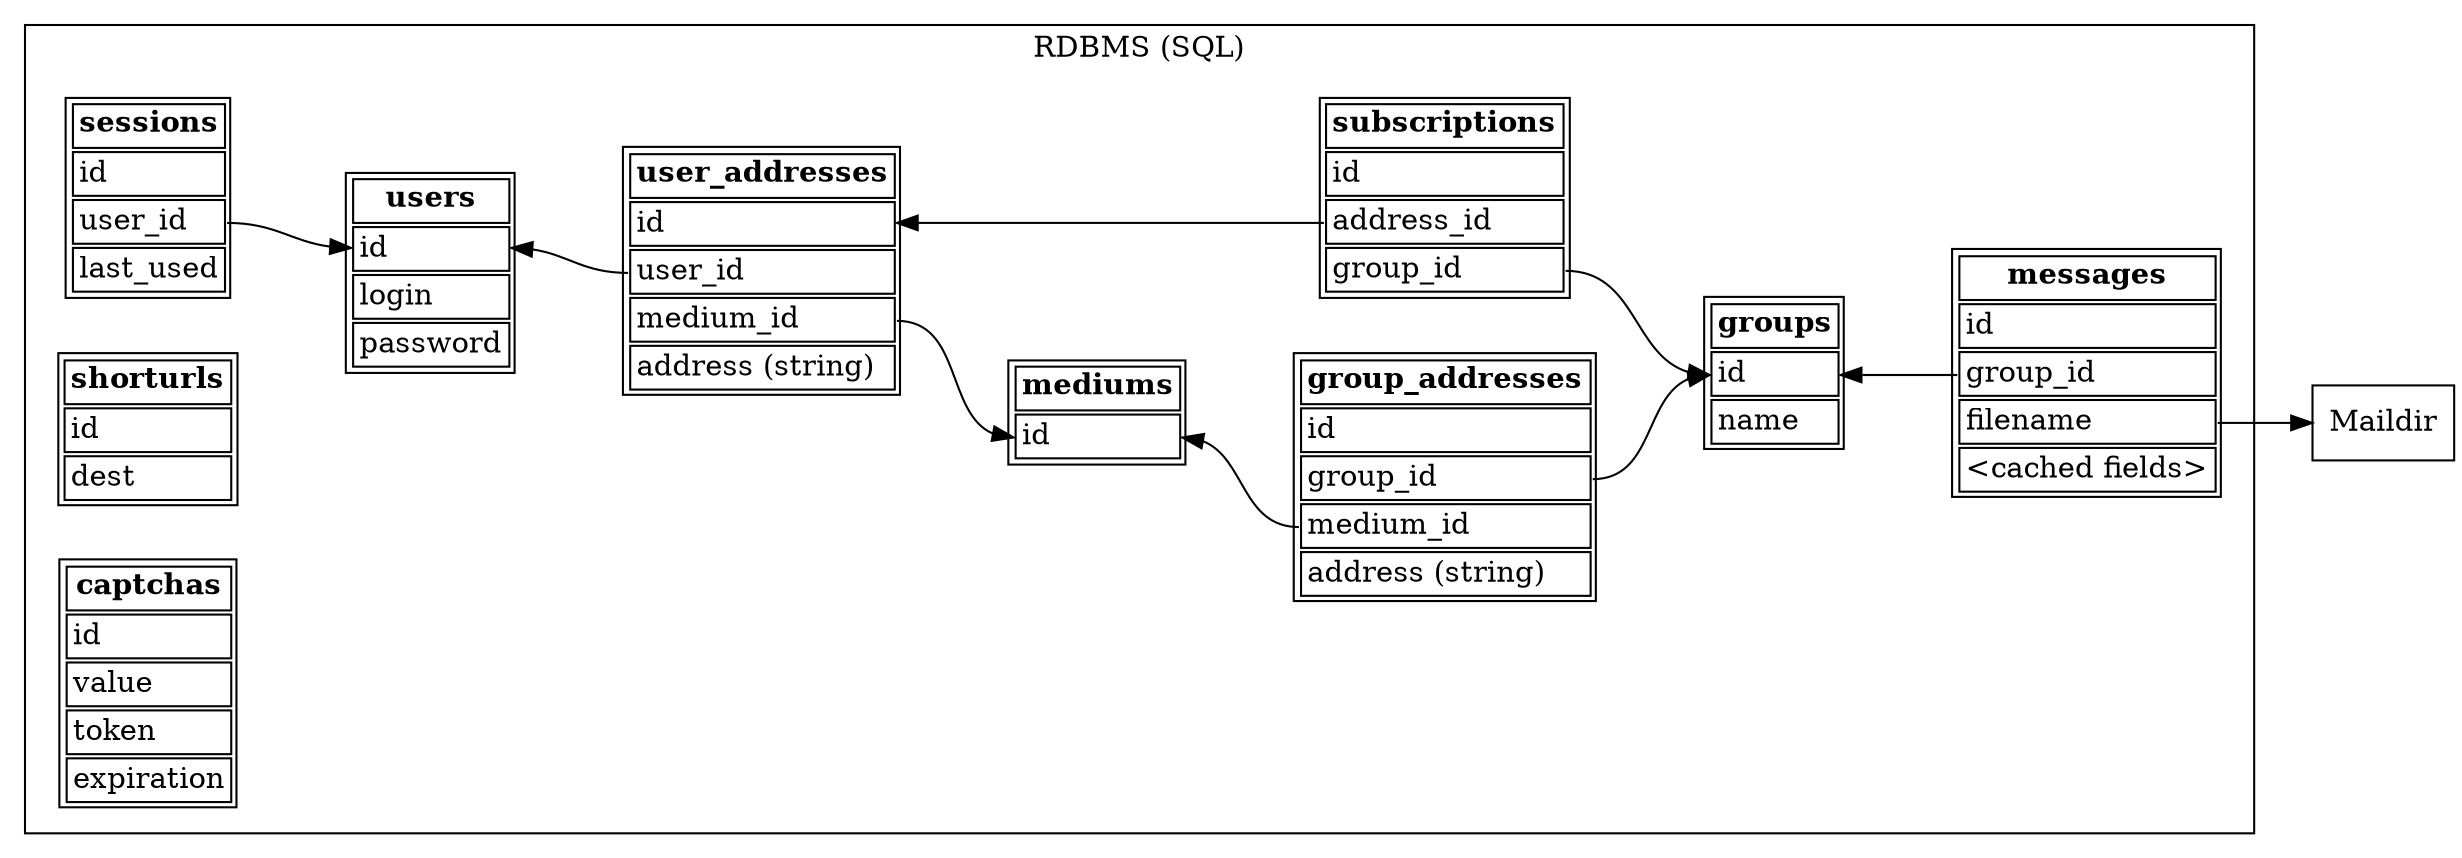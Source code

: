 digraph "relational-model-diagram" {
	rankdir=LR;
	node [shape=none];
	subgraph cluster_rdbms {
		label="RDBMS (SQL)"
		users [label=<<TABLE>
			<TR><TD PORT="_"><B>users</B></TD></TR>
			<TR><TD ALIGN="LEFT" PORT="id">id</TD></TR>
			<TR><TD ALIGN="LEFT" PORT="login">login</TD></TR>
			<TR><TD ALIGN="LEFT" PORT="password">password</TD></TR>
			</TABLE>>];
		user_addresses [label=<<TABLE>
			<TR><TD PORT="_"><B>user_addresses</B></TD></TR>
			<TR><TD ALIGN="LEFT" PORT="id">id</TD></TR>
			<TR><TD ALIGN="LEFT" PORT="user_id">user_id</TD></TR>
			<TR><TD ALIGN="LEFT" PORT="medium_id">medium_id</TD></TR>
			<TR><TD ALIGN="LEFT" PORT="address (string)">address (string)</TD></TR>
			</TABLE>>];
		group_addresses [label=<<TABLE>
			<TR><TD PORT="_"><B>group_addresses</B></TD></TR>
			<TR><TD ALIGN="LEFT" PORT="id">id</TD></TR>
			<TR><TD ALIGN="LEFT" PORT="group_id">group_id</TD></TR>
			<TR><TD ALIGN="LEFT" PORT="medium_id">medium_id</TD></TR>
			<TR><TD ALIGN="LEFT" PORT="address (string)">address (string)</TD></TR>
			</TABLE>>];
		mediums [label=<<TABLE>
			<TR><TD PORT="_"><B>mediums</B></TD></TR>
			<TR><TD ALIGN="LEFT" PORT="id">id</TD></TR>
			</TABLE>>];
		groups [label=<<TABLE>
			<TR><TD PORT="_"><B>groups</B></TD></TR>
			<TR><TD ALIGN="LEFT" PORT="id">id</TD></TR>
			<TR><TD ALIGN="LEFT" PORT="name">name</TD></TR>
			</TABLE>>];
		messages [label=<<TABLE>
			<TR><TD PORT="_"><B>messages</B></TD></TR>
			<TR><TD ALIGN="LEFT" PORT="id">id</TD></TR>
			<TR><TD ALIGN="LEFT" PORT="group_id">group_id</TD></TR>
			<TR><TD ALIGN="LEFT" PORT="filename">filename</TD></TR>
			<TR><TD ALIGN="LEFT" PORT="&lt;cached fields&gt;">&lt;cached fields&gt;</TD></TR>
			</TABLE>>];
		subscriptions [label=<<TABLE>
			<TR><TD PORT="_"><B>subscriptions</B></TD></TR>
			<TR><TD ALIGN="LEFT" PORT="id">id</TD></TR>
			<TR><TD ALIGN="LEFT" PORT="address_id">address_id</TD></TR>
			<TR><TD ALIGN="LEFT" PORT="group_id">group_id</TD></TR>
			</TABLE>>];

		sessions [label=<<TABLE>
			<TR><TD PORT="_"><B>sessions</B></TD></TR>
			<TR><TD ALIGN="LEFT" PORT="id">id</TD></TR>
			<TR><TD ALIGN="LEFT" PORT="user_id">user_id</TD></TR>
			<TR><TD ALIGN="LEFT" PORT="last_used">last_used</TD></TR>
			</TABLE>>];

		shorturls [label=<<TABLE>
			<TR><TD PORT="_"><B>shorturls</B></TD></TR>
			<TR><TD ALIGN="LEFT" PORT="id">id</TD></TR>
			<TR><TD ALIGN="LEFT" PORT="dest">dest</TD></TR>
			</TABLE>>];
		captchas [label=<<TABLE>
			<TR><TD PORT="_"><B>captchas</B></TD></TR>
			<TR><TD ALIGN="LEFT" PORT="id">id</TD></TR>
			<TR><TD ALIGN="LEFT" PORT="value">value</TD></TR>
			<TR><TD ALIGN="LEFT" PORT="token">token</TD></TR>
			<TR><TD ALIGN="LEFT" PORT="expiration">expiration</TD></TR>
			</TABLE>>];
	}
	Maildir [shape=rect];

	users:id -> user_addresses:user_id [dir=back];
	mediums:id -> group_addresses:medium_id [dir=back];
	subscriptions:group_id -> groups:id;
	user_addresses:id -> subscriptions:address_id [dir=back];

	sessions:user_id -> users:id;
	user_addresses:medium_id -> mediums:id;
	group_addresses:group_id -> groups:id;
	groups:id -> messages:group_id [dir=back];

	messages:filename -> Maildir;
}
